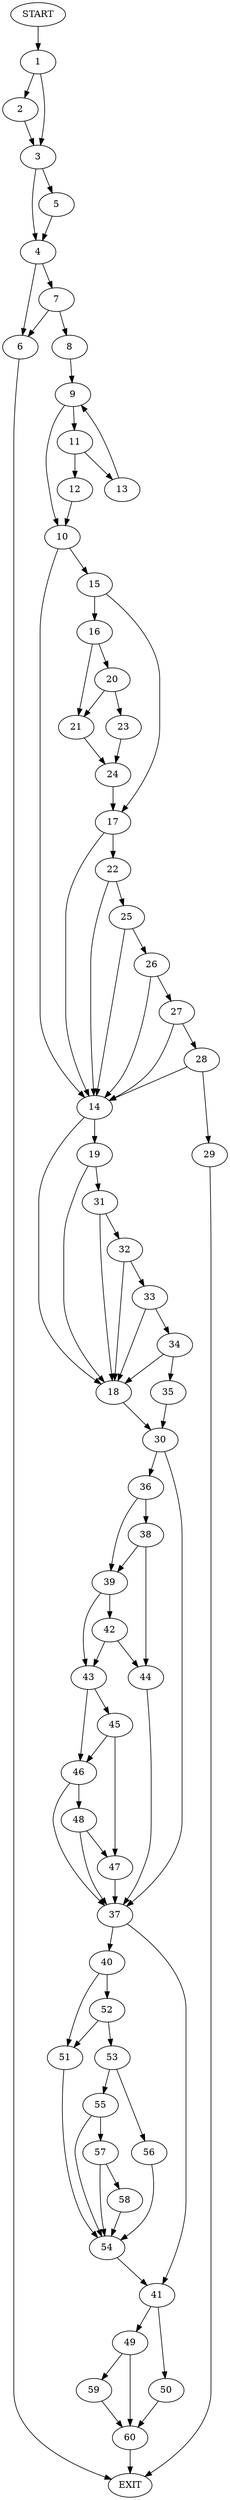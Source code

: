 digraph {
0 [label="START"]
61 [label="EXIT"]
0 -> 1
1 -> 2
1 -> 3
2 -> 3
3 -> 4
3 -> 5
4 -> 6
4 -> 7
5 -> 4
7 -> 6
7 -> 8
6 -> 61
8 -> 9
9 -> 10
9 -> 11
11 -> 12
11 -> 13
10 -> 14
10 -> 15
12 -> 10
13 -> 9
15 -> 16
15 -> 17
14 -> 18
14 -> 19
16 -> 20
16 -> 21
17 -> 14
17 -> 22
20 -> 23
20 -> 21
21 -> 24
23 -> 24
24 -> 17
22 -> 14
22 -> 25
25 -> 26
25 -> 14
26 -> 14
26 -> 27
27 -> 14
27 -> 28
28 -> 14
28 -> 29
29 -> 61
18 -> 30
19 -> 18
19 -> 31
31 -> 18
31 -> 32
32 -> 33
32 -> 18
33 -> 18
33 -> 34
34 -> 18
34 -> 35
35 -> 30
30 -> 36
30 -> 37
36 -> 38
36 -> 39
37 -> 40
37 -> 41
39 -> 42
39 -> 43
38 -> 39
38 -> 44
44 -> 37
42 -> 44
42 -> 43
43 -> 45
43 -> 46
45 -> 47
45 -> 46
46 -> 48
46 -> 37
47 -> 37
48 -> 47
48 -> 37
41 -> 49
41 -> 50
40 -> 51
40 -> 52
52 -> 51
52 -> 53
51 -> 54
53 -> 55
53 -> 56
54 -> 41
55 -> 57
55 -> 54
56 -> 54
57 -> 58
57 -> 54
58 -> 54
49 -> 59
49 -> 60
50 -> 60
60 -> 61
59 -> 60
}
